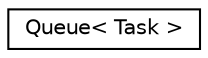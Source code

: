 digraph "Graphical Class Hierarchy"
{
 // LATEX_PDF_SIZE
  edge [fontname="Helvetica",fontsize="10",labelfontname="Helvetica",labelfontsize="10"];
  node [fontname="Helvetica",fontsize="10",shape=record];
  rankdir="LR";
  Node0 [label="Queue\< Task \>",height=0.2,width=0.4,color="black", fillcolor="white", style="filled",URL="$class_queue.html",tooltip="Base class for all kind of executor queues."];
}
